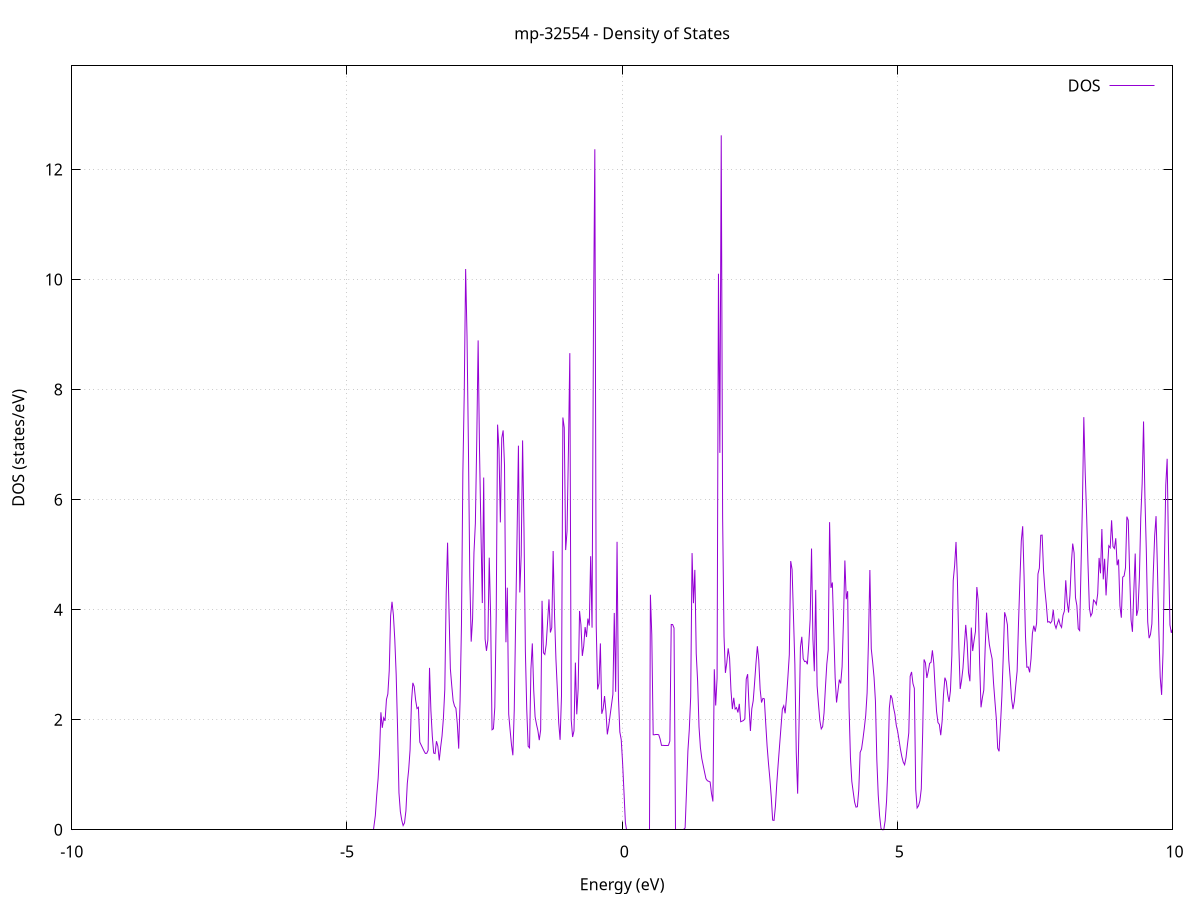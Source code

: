 set title 'mp-32554 - Density of States'
set xlabel 'Energy (eV)'
set ylabel 'DOS (states/eV)'
set grid
set xrange [-10:10]
set yrange [0:13.883]
set xzeroaxis lt -1
set terminal png size 800,600
set output 'mp-32554_dos_gnuplot.png'
plot '-' using 1:2 with lines title 'DOS'
-35.960500 0.000000
-35.935300 0.000000
-35.910000 0.000000
-35.884800 0.000000
-35.859500 0.000000
-35.834300 0.000000
-35.809100 0.000000
-35.783800 0.000000
-35.758600 0.000000
-35.733300 0.000000
-35.708100 0.000000
-35.682800 0.000000
-35.657600 0.000000
-35.632400 0.000000
-35.607100 0.000000
-35.581900 0.000000
-35.556600 0.000000
-35.531400 0.000000
-35.506200 0.000000
-35.480900 0.000000
-35.455700 0.000000
-35.430400 0.000000
-35.405200 0.000000
-35.379900 0.000000
-35.354700 0.000000
-35.329500 0.000000
-35.304200 0.000000
-35.279000 0.000000
-35.253700 0.000000
-35.228500 0.000000
-35.203300 0.000000
-35.178000 0.000000
-35.152800 0.000000
-35.127500 0.000000
-35.102300 0.000000
-35.077100 0.000000
-35.051800 0.000000
-35.026600 0.000000
-35.001300 0.000000
-34.976100 0.000000
-34.950800 0.000000
-34.925600 0.000000
-34.900400 0.000000
-34.875100 0.000000
-34.849900 0.000000
-34.824600 0.000000
-34.799400 0.000000
-34.774200 0.000000
-34.748900 0.000000
-34.723700 0.000000
-34.698400 0.000000
-34.673200 0.000000
-34.647900 0.000000
-34.622700 0.000000
-34.597500 0.000000
-34.572200 0.000000
-34.547000 0.000000
-34.521700 0.000000
-34.496500 0.000000
-34.471300 0.000000
-34.446000 0.000000
-34.420800 0.000000
-34.395500 0.000000
-34.370300 0.000000
-34.345100 0.000000
-34.319800 0.000000
-34.294600 0.000000
-34.269300 0.000000
-34.244100 0.000000
-34.218800 0.000000
-34.193600 0.000000
-34.168400 0.000000
-34.143100 0.000000
-34.117900 0.000000
-34.092600 0.000000
-34.067400 0.000000
-34.042200 0.000000
-34.016900 0.000000
-33.991700 0.000000
-33.966400 0.000000
-33.941200 0.000000
-33.915900 0.000000
-33.890700 0.000000
-33.865500 0.000000
-33.840200 0.000000
-33.815000 0.000000
-33.789700 0.000000
-33.764500 0.000000
-33.739300 0.000000
-33.714000 0.000000
-33.688800 0.000000
-33.663500 0.000000
-33.638300 0.000000
-33.613100 0.000000
-33.587800 0.000000
-33.562600 0.000000
-33.537300 0.000000
-33.512100 0.000000
-33.486800 0.000000
-33.461600 0.000000
-33.436400 0.000000
-33.411100 0.000000
-33.385900 0.000000
-33.360600 0.000000
-33.335400 0.000000
-33.310200 0.000000
-33.284900 0.000000
-33.259700 0.000000
-33.234400 0.000000
-33.209200 0.000000
-33.183900 0.000000
-33.158700 0.000000
-33.133500 0.000000
-33.108200 0.000000
-33.083000 0.000000
-33.057700 0.000000
-33.032500 0.000000
-33.007300 0.000000
-32.982000 0.000000
-32.956800 0.000000
-32.931500 0.000000
-32.906300 0.000000
-32.881100 0.000000
-32.855800 0.000000
-32.830600 0.000000
-32.805300 0.000000
-32.780100 0.000000
-32.754800 0.000000
-32.729600 0.000000
-32.704400 0.000000
-32.679100 0.000000
-32.653900 0.000000
-32.628600 0.000000
-32.603400 0.000000
-32.578200 0.000000
-32.552900 0.000000
-32.527700 0.000000
-32.502400 0.000000
-32.477200 0.000000
-32.451900 0.000000
-32.426700 0.000000
-32.401500 0.000000
-32.376200 0.000000
-32.351000 0.000000
-32.325700 0.000000
-32.300500 0.000000
-32.275300 0.000000
-32.250000 0.000000
-32.224800 0.000000
-32.199500 0.000000
-32.174300 0.000000
-32.149100 0.000000
-32.123800 0.000000
-32.098600 0.000000
-32.073300 0.000000
-32.048100 0.000000
-32.022800 0.000000
-31.997600 0.000000
-31.972400 0.000000
-31.947100 0.000000
-31.921900 0.000000
-31.896600 0.000000
-31.871400 0.000000
-31.846200 0.000000
-31.820900 0.000000
-31.795700 0.000000
-31.770400 0.000000
-31.745200 0.000000
-31.719900 0.000000
-31.694700 0.000000
-31.669500 0.000000
-31.644200 0.000000
-31.619000 0.000000
-31.593700 0.000000
-31.568500 0.000000
-31.543300 0.000000
-31.518000 0.000000
-31.492800 0.000000
-31.467500 0.000000
-31.442300 0.000000
-31.417100 0.000000
-31.391800 0.000000
-31.366600 0.000000
-31.341300 0.000000
-31.316100 0.000000
-31.290800 0.000000
-31.265600 0.000000
-31.240400 0.000000
-31.215100 0.000000
-31.189900 0.000000
-31.164600 0.000000
-31.139400 0.000000
-31.114200 0.000000
-31.088900 0.000000
-31.063700 0.000000
-31.038400 0.000000
-31.013200 0.000000
-30.987900 0.000000
-30.962700 0.000000
-30.937500 0.000000
-30.912200 0.000000
-30.887000 0.000000
-30.861700 0.000000
-30.836500 0.000000
-30.811300 0.000000
-30.786000 0.000000
-30.760800 0.000000
-30.735500 0.000000
-30.710300 0.000000
-30.685100 0.000000
-30.659800 0.000000
-30.634600 0.000000
-30.609300 0.000000
-30.584100 0.000000
-30.558800 0.000000
-30.533600 0.000000
-30.508400 0.000000
-30.483100 0.000000
-30.457900 0.000000
-30.432600 0.000000
-30.407400 0.000000
-30.382200 0.000000
-30.356900 0.000000
-30.331700 0.000000
-30.306400 0.000000
-30.281200 0.000000
-30.255900 0.000000
-30.230700 0.000000
-30.205500 0.000000
-30.180200 0.000000
-30.155000 0.000000
-30.129700 0.000000
-30.104500 0.000000
-30.079300 0.000000
-30.054000 0.000000
-30.028800 0.000000
-30.003500 0.000000
-29.978300 0.000000
-29.953100 0.000000
-29.927800 0.000000
-29.902600 0.000000
-29.877300 0.000000
-29.852100 0.000000
-29.826800 0.000000
-29.801600 0.000000
-29.776400 0.000000
-29.751100 0.000000
-29.725900 0.000000
-29.700600 0.000000
-29.675400 0.000000
-29.650200 0.000000
-29.624900 0.000000
-29.599700 0.000000
-29.574400 0.000000
-29.549200 0.000000
-29.523900 0.000000
-29.498700 0.000000
-29.473500 0.000000
-29.448200 0.000000
-29.423000 0.000000
-29.397700 0.000000
-29.372500 0.000000
-29.347300 0.000000
-29.322000 0.000000
-29.296800 0.000000
-29.271500 0.000000
-29.246300 0.000000
-29.221100 0.000000
-29.195800 0.000000
-29.170600 0.000000
-29.145300 0.000000
-29.120100 0.000000
-29.094800 0.000000
-29.069600 0.000000
-29.044400 0.000000
-29.019100 0.000000
-28.993900 0.000000
-28.968600 0.000000
-28.943400 0.000000
-28.918200 0.000000
-28.892900 0.000000
-28.867700 0.000000
-28.842400 0.000000
-28.817200 0.000000
-28.791900 0.000000
-28.766700 0.000000
-28.741500 0.000000
-28.716200 0.000000
-28.691000 0.000000
-28.665700 0.000000
-28.640500 0.000000
-28.615300 0.000000
-28.590000 0.000000
-28.564800 0.000000
-28.539500 0.000000
-28.514300 0.000000
-28.489100 0.000000
-28.463800 0.000000
-28.438600 0.000000
-28.413300 0.000000
-28.388100 0.000000
-28.362800 0.000000
-28.337600 0.000000
-28.312400 0.000000
-28.287100 0.000000
-28.261900 0.000000
-28.236600 0.000000
-28.211400 0.000000
-28.186200 0.000000
-28.160900 0.000000
-28.135700 0.000000
-28.110400 0.000000
-28.085200 0.000000
-28.059900 0.000000
-28.034700 0.000000
-28.009500 0.000000
-27.984200 0.000000
-27.959000 0.000000
-27.933700 0.000000
-27.908500 0.000000
-27.883300 0.000000
-27.858000 0.000000
-27.832800 0.000000
-27.807500 0.000000
-27.782300 0.000000
-27.757100 0.000000
-27.731800 0.000000
-27.706600 0.000000
-27.681300 0.000000
-27.656100 0.000000
-27.630800 0.000000
-27.605600 0.000000
-27.580400 0.000000
-27.555100 0.000000
-27.529900 0.000000
-27.504600 0.000000
-27.479400 0.000000
-27.454200 0.000000
-27.428900 0.000000
-27.403700 0.000000
-27.378400 0.000000
-27.353200 0.000000
-27.327900 0.000000
-27.302700 0.000000
-27.277500 0.000000
-27.252200 0.000000
-27.227000 0.000000
-27.201700 0.000000
-27.176500 0.000000
-27.151300 0.000000
-27.126000 0.000000
-27.100800 0.000000
-27.075500 0.000000
-27.050300 0.000000
-27.025100 0.000000
-26.999800 0.000000
-26.974600 0.000000
-26.949300 0.000000
-26.924100 0.000000
-26.898800 0.000000
-26.873600 0.000000
-26.848400 0.000000
-26.823100 0.000000
-26.797900 0.000000
-26.772600 0.000000
-26.747400 0.000000
-26.722200 0.000000
-26.696900 0.000000
-26.671700 0.000000
-26.646400 0.000000
-26.621200 0.000000
-26.595900 0.000000
-26.570700 0.000000
-26.545500 0.000000
-26.520200 0.000000
-26.495000 0.000000
-26.469700 0.000000
-26.444500 0.000000
-26.419300 0.000000
-26.394000 0.000000
-26.368800 0.000000
-26.343500 0.000000
-26.318300 0.000000
-26.293100 0.000000
-26.267800 0.000000
-26.242600 0.000000
-26.217300 0.000000
-26.192100 0.000000
-26.166800 0.000000
-26.141600 0.000000
-26.116400 0.000000
-26.091100 0.000000
-26.065900 0.000000
-26.040600 0.000000
-26.015400 0.000000
-25.990200 0.000000
-25.964900 0.000000
-25.939700 0.000000
-25.914400 0.000000
-25.889200 0.000000
-25.863900 0.000000
-25.838700 0.000000
-25.813500 0.000000
-25.788200 0.000000
-25.763000 0.000000
-25.737700 0.000000
-25.712500 0.000000
-25.687300 0.000000
-25.662000 0.000000
-25.636800 0.000000
-25.611500 0.000000
-25.586300 0.000000
-25.561100 0.000000
-25.535800 0.000000
-25.510600 0.000000
-25.485300 0.000000
-25.460100 0.000000
-25.434800 0.000000
-25.409600 0.000000
-25.384400 0.000000
-25.359100 0.000000
-25.333900 0.000000
-25.308600 0.000000
-25.283400 0.000000
-25.258200 0.000000
-25.232900 0.000000
-25.207700 0.000000
-25.182400 0.000000
-25.157200 0.000000
-25.131900 0.000000
-25.106700 0.000000
-25.081500 0.000000
-25.056200 0.000000
-25.031000 0.000000
-25.005700 0.000000
-24.980500 0.000000
-24.955300 0.000000
-24.930000 0.000000
-24.904800 0.000000
-24.879500 0.000000
-24.854300 0.000000
-24.829100 0.000000
-24.803800 0.000000
-24.778600 0.000000
-24.753300 0.000000
-24.728100 0.000000
-24.702800 0.000000
-24.677600 0.000000
-24.652400 0.000000
-24.627100 0.000000
-24.601900 0.000000
-24.576600 0.000000
-24.551400 0.000000
-24.526200 0.000000
-24.500900 0.000000
-24.475700 0.000000
-24.450400 0.000000
-24.425200 0.000000
-24.399900 0.000000
-24.374700 0.000000
-24.349500 0.000000
-24.324200 0.000000
-24.299000 0.000000
-24.273700 0.000000
-24.248500 0.000000
-24.223300 0.000000
-24.198000 0.000000
-24.172800 0.000000
-24.147500 0.000000
-24.122300 0.000000
-24.097100 0.000000
-24.071800 0.000000
-24.046600 0.000000
-24.021300 0.000000
-23.996100 0.000000
-23.970800 0.000000
-23.945600 0.000000
-23.920400 0.000000
-23.895100 0.000000
-23.869900 0.000000
-23.844600 0.000000
-23.819400 0.000000
-23.794200 0.000000
-23.768900 0.000000
-23.743700 0.000000
-23.718400 0.000000
-23.693200 0.000000
-23.667900 0.000000
-23.642700 0.000000
-23.617500 0.000000
-23.592200 0.000000
-23.567000 0.000000
-23.541700 0.000000
-23.516500 0.000000
-23.491300 0.000000
-23.466000 0.000000
-23.440800 0.000000
-23.415500 0.000000
-23.390300 0.000000
-23.365100 0.000000
-23.339800 0.000000
-23.314600 0.000000
-23.289300 0.000000
-23.264100 0.000000
-23.238800 0.000000
-23.213600 0.000000
-23.188400 0.000000
-23.163100 0.000000
-23.137900 0.000000
-23.112600 0.000000
-23.087400 0.000000
-23.062200 0.000000
-23.036900 0.000000
-23.011700 0.000000
-22.986400 0.000000
-22.961200 0.000000
-22.935900 0.000000
-22.910700 0.000000
-22.885500 0.000000
-22.860200 0.000000
-22.835000 0.000000
-22.809700 0.000000
-22.784500 0.000000
-22.759300 0.000000
-22.734000 0.000000
-22.708800 0.000000
-22.683500 0.000000
-22.658300 0.000000
-22.633100 0.000000
-22.607800 0.000000
-22.582600 0.000000
-22.557300 0.000000
-22.532100 0.000000
-22.506800 0.000000
-22.481600 0.000000
-22.456400 0.000000
-22.431100 0.000000
-22.405900 0.000000
-22.380600 0.000000
-22.355400 0.000000
-22.330200 0.000000
-22.304900 0.000000
-22.279700 0.000000
-22.254400 0.000000
-22.229200 0.000000
-22.203900 0.000000
-22.178700 0.000000
-22.153500 0.000000
-22.128200 0.000000
-22.103000 0.000000
-22.077700 0.000000
-22.052500 0.000000
-22.027300 0.000000
-22.002000 0.000000
-21.976800 0.000000
-21.951500 0.000000
-21.926300 0.000000
-21.901100 0.000000
-21.875800 0.000000
-21.850600 0.000000
-21.825300 0.000000
-21.800100 0.000000
-21.774800 0.000000
-21.749600 0.000000
-21.724400 0.000000
-21.699100 0.000000
-21.673900 0.000000
-21.648600 0.000000
-21.623400 0.000000
-21.598200 0.000000
-21.572900 0.000000
-21.547700 0.000000
-21.522400 0.000000
-21.497200 0.000000
-21.471900 0.000000
-21.446700 0.000000
-21.421500 0.000000
-21.396200 0.000000
-21.371000 0.000000
-21.345700 0.000000
-21.320500 0.000000
-21.295300 0.000000
-21.270000 0.000000
-21.244800 0.000000
-21.219500 0.000000
-21.194300 0.000000
-21.169100 0.000000
-21.143800 0.000000
-21.118600 0.000000
-21.093300 0.000000
-21.068100 0.000000
-21.042800 0.000000
-21.017600 0.000000
-20.992400 0.000000
-20.967100 0.000000
-20.941900 0.000000
-20.916600 0.000000
-20.891400 0.000000
-20.866200 0.000000
-20.840900 0.000000
-20.815700 0.000000
-20.790400 0.000000
-20.765200 0.000000
-20.739900 0.000000
-20.714700 0.000000
-20.689500 0.000000
-20.664200 0.000000
-20.639000 0.000000
-20.613700 0.000000
-20.588500 0.000000
-20.563300 0.000000
-20.538000 0.000000
-20.512800 0.000000
-20.487500 0.000000
-20.462300 0.000000
-20.437100 0.000000
-20.411800 0.000000
-20.386600 0.000000
-20.361300 0.000000
-20.336100 0.000000
-20.310800 0.000000
-20.285600 0.000000
-20.260400 0.000000
-20.235100 0.000000
-20.209900 0.000000
-20.184600 0.000000
-20.159400 0.000000
-20.134200 0.000000
-20.108900 0.000000
-20.083700 0.000000
-20.058400 0.000000
-20.033200 0.000000
-20.007900 0.000000
-19.982700 0.000000
-19.957500 0.000000
-19.932200 0.000000
-19.907000 0.000000
-19.881700 0.000000
-19.856500 0.000000
-19.831300 0.000000
-19.806000 0.000000
-19.780800 0.000000
-19.755500 0.000000
-19.730300 0.000000
-19.705100 0.000000
-19.679800 0.000000
-19.654600 0.000000
-19.629300 0.000000
-19.604100 0.000000
-19.578800 0.000000
-19.553600 0.000000
-19.528400 0.000000
-19.503100 0.000000
-19.477900 0.000000
-19.452600 0.000000
-19.427400 0.000000
-19.402200 0.000000
-19.376900 0.000000
-19.351700 0.000000
-19.326400 0.000000
-19.301200 0.000000
-19.275900 0.000000
-19.250700 0.000000
-19.225500 0.000000
-19.200200 0.000000
-19.175000 0.000000
-19.149700 0.000000
-19.124500 0.000000
-19.099300 0.000000
-19.074000 0.000000
-19.048800 0.000000
-19.023500 0.000000
-18.998300 0.000000
-18.973100 0.000000
-18.947800 0.000000
-18.922600 0.000000
-18.897300 0.000000
-18.872100 0.000000
-18.846800 0.000000
-18.821600 0.000000
-18.796400 0.000000
-18.771100 0.000000
-18.745900 0.000000
-18.720600 0.000000
-18.695400 0.000000
-18.670200 0.000000
-18.644900 0.000000
-18.619700 0.000000
-18.594400 0.000000
-18.569200 0.000000
-18.543900 0.000000
-18.518700 0.000000
-18.493500 0.000000
-18.468200 0.000000
-18.443000 0.000000
-18.417700 0.000000
-18.392500 0.000000
-18.367300 0.000000
-18.342000 0.000000
-18.316800 0.000000
-18.291500 0.000000
-18.266300 0.000000
-18.241100 0.000000
-18.215800 0.000000
-18.190600 0.000000
-18.165300 0.000000
-18.140100 0.000000
-18.114800 0.000000
-18.089600 0.000000
-18.064400 0.000000
-18.039100 0.000000
-18.013900 0.000000
-17.988600 0.000000
-17.963400 0.000000
-17.938200 0.000000
-17.912900 0.000000
-17.887700 0.000000
-17.862400 0.000000
-17.837200 0.000000
-17.811900 0.000000
-17.786700 0.000000
-17.761500 0.000000
-17.736200 0.000000
-17.711000 0.000000
-17.685700 0.000000
-17.660500 0.000000
-17.635300 0.000000
-17.610000 0.000000
-17.584800 0.000000
-17.559500 0.000000
-17.534300 0.000000
-17.509100 0.000000
-17.483800 0.000000
-17.458600 0.000000
-17.433300 0.000000
-17.408100 0.000000
-17.382800 0.000000
-17.357600 0.000000
-17.332400 0.000000
-17.307100 0.000000
-17.281900 0.000000
-17.256600 0.000000
-17.231400 0.000000
-17.206200 0.000000
-17.180900 0.000000
-17.155700 0.000000
-17.130400 0.000000
-17.105200 0.000000
-17.079900 0.000000
-17.054700 0.000000
-17.029500 0.000000
-17.004200 0.000000
-16.979000 0.000000
-16.953700 0.000000
-16.928500 0.000000
-16.903300 0.000000
-16.878000 0.000000
-16.852800 0.000000
-16.827500 0.000000
-16.802300 0.000000
-16.777100 0.000000
-16.751800 0.000000
-16.726600 0.000000
-16.701300 0.000000
-16.676100 0.000000
-16.650800 0.000000
-16.625600 0.000000
-16.600400 0.000000
-16.575100 0.000000
-16.549900 0.000000
-16.524600 0.000000
-16.499400 0.000000
-16.474200 0.000000
-16.448900 0.000000
-16.423700 0.000000
-16.398400 0.000000
-16.373200 0.000000
-16.347900 0.000000
-16.322700 0.000000
-16.297500 0.000000
-16.272200 0.000000
-16.247000 0.000000
-16.221700 0.000000
-16.196500 0.000000
-16.171300 0.000000
-16.146000 0.000000
-16.120800 0.000000
-16.095500 0.000000
-16.070300 0.000000
-16.045100 0.000000
-16.019800 0.000000
-15.994600 0.000000
-15.969300 0.000000
-15.944100 0.000000
-15.918800 0.000000
-15.893600 0.000000
-15.868400 0.000000
-15.843100 0.000000
-15.817900 0.000000
-15.792600 0.000000
-15.767400 0.000000
-15.742200 0.000000
-15.716900 0.000000
-15.691700 0.000000
-15.666400 0.000000
-15.641200 0.000000
-15.615900 0.000000
-15.590700 0.000000
-15.565500 0.000000
-15.540200 0.000000
-15.515000 0.000000
-15.489700 0.000000
-15.464500 0.000000
-15.439300 0.000000
-15.414000 0.000000
-15.388800 0.000000
-15.363500 0.000000
-15.338300 0.000000
-15.313100 0.000000
-15.287800 0.000000
-15.262600 0.000000
-15.237300 0.000000
-15.212100 0.000000
-15.186800 0.000000
-15.161600 0.000000
-15.136400 0.000000
-15.111100 0.000000
-15.085900 0.000000
-15.060600 0.000000
-15.035400 0.000000
-15.010200 0.000000
-14.984900 0.000000
-14.959700 0.000000
-14.934400 0.000000
-14.909200 0.000000
-14.883900 0.000000
-14.858700 0.000000
-14.833500 0.000000
-14.808200 0.000000
-14.783000 0.000000
-14.757700 0.000000
-14.732500 0.000000
-14.707300 0.000000
-14.682000 0.000000
-14.656800 0.000000
-14.631500 0.000000
-14.606300 0.000000
-14.581100 0.000000
-14.555800 0.000000
-14.530600 0.000000
-14.505300 0.000000
-14.480100 0.000000
-14.454800 0.000000
-14.429600 0.000000
-14.404400 0.000000
-14.379100 0.000000
-14.353900 0.000000
-14.328600 0.000000
-14.303400 0.000000
-14.278200 0.000000
-14.252900 0.000000
-14.227700 0.000000
-14.202400 0.000000
-14.177200 0.000000
-14.151900 0.000000
-14.126700 0.000000
-14.101500 0.000000
-14.076200 0.000000
-14.051000 0.000000
-14.025700 0.000000
-14.000500 0.000000
-13.975300 0.000000
-13.950000 0.000000
-13.924800 0.000000
-13.899500 0.000000
-13.874300 0.000000
-13.849100 0.000000
-13.823800 0.000000
-13.798600 0.000000
-13.773300 0.000000
-13.748100 0.000000
-13.722800 0.000000
-13.697600 0.000000
-13.672400 0.000000
-13.647100 0.000000
-13.621900 0.000000
-13.596600 0.000000
-13.571400 0.000000
-13.546200 0.000000
-13.520900 0.000000
-13.495700 0.000000
-13.470400 0.000000
-13.445200 0.000000
-13.419900 0.000000
-13.394700 0.000000
-13.369500 0.000000
-13.344200 0.000000
-13.319000 0.000000
-13.293700 0.000000
-13.268500 0.000000
-13.243300 0.000000
-13.218000 0.000000
-13.192800 0.000000
-13.167500 0.000000
-13.142300 0.000000
-13.117100 0.000000
-13.091800 0.000000
-13.066600 0.000000
-13.041300 0.000000
-13.016100 0.000000
-12.990800 0.000000
-12.965600 0.000000
-12.940400 0.000000
-12.915100 0.000000
-12.889900 0.000000
-12.864600 0.000000
-12.839400 0.000000
-12.814200 0.000000
-12.788900 0.000000
-12.763700 0.000000
-12.738400 0.000000
-12.713200 0.000000
-12.687900 0.000000
-12.662700 0.000000
-12.637500 0.000000
-12.612200 0.000000
-12.587000 0.000000
-12.561700 0.000000
-12.536500 0.000000
-12.511300 0.000000
-12.486000 0.000000
-12.460800 0.000000
-12.435500 0.111700
-12.410300 1.864800
-12.385100 2.436200
-12.359800 2.492300
-12.334600 2.859400
-12.309300 3.369300
-12.284100 4.070600
-12.258800 6.074200
-12.233600 7.599200
-12.208400 7.667000
-12.183100 0.000000
-12.157900 0.000000
-12.132600 0.000000
-12.107400 0.000000
-12.082200 3.568400
-12.056900 8.346600
-12.031700 7.286900
-12.006400 6.927700
-11.981200 5.226400
-11.955900 3.032000
-11.930700 1.957800
-11.905500 1.642200
-11.880200 1.343600
-11.855000 0.376800
-11.829700 0.000000
-11.804500 0.000000
-11.779300 0.508200
-11.754000 1.849600
-11.728800 8.072700
-11.703500 5.821300
-11.678300 3.586400
-11.653100 3.148000
-11.627800 3.041100
-11.602600 2.549800
-11.577300 4.659700
-11.552100 5.685800
-11.526800 5.573300
-11.501600 6.121100
-11.476400 8.199900
-11.451100 14.061200
-11.425900 8.621300
-11.400600 0.000000
-11.375400 0.000000
-11.350200 0.000000
-11.324900 0.000000
-11.299700 0.000000
-11.274400 0.000000
-11.249200 0.000000
-11.223900 0.000000
-11.198700 0.000000
-11.173500 0.000000
-11.148200 0.000000
-11.123000 24.514100
-11.097700 1.486300
-11.072500 0.000000
-11.047300 0.000000
-11.022000 0.000000
-10.996800 0.000000
-10.971500 0.000000
-10.946300 0.000000
-10.921100 0.000000
-10.895800 0.000000
-10.870600 0.000000
-10.845300 0.000000
-10.820100 0.000000
-10.794800 0.000000
-10.769600 0.000000
-10.744400 0.000000
-10.719100 0.000000
-10.693900 0.000000
-10.668600 0.000000
-10.643400 0.000000
-10.618200 0.000000
-10.592900 0.000000
-10.567700 0.000000
-10.542400 0.000000
-10.517200 0.000000
-10.491900 0.000000
-10.466700 0.000000
-10.441500 0.000000
-10.416200 0.000000
-10.391000 0.000000
-10.365700 0.000000
-10.340500 0.000000
-10.315300 0.000000
-10.290000 0.000000
-10.264800 0.000000
-10.239500 0.000000
-10.214300 0.000000
-10.189100 0.000000
-10.163800 0.000000
-10.138600 0.000000
-10.113300 0.000000
-10.088100 0.000000
-10.062800 0.000000
-10.037600 0.000000
-10.012400 0.000000
-9.987100 0.000000
-9.961900 0.000000
-9.936600 0.000000
-9.911400 0.000000
-9.886200 0.000000
-9.860900 0.000000
-9.835700 0.000000
-9.810400 0.000000
-9.785200 0.000000
-9.759900 0.000000
-9.734700 0.000000
-9.709500 0.000000
-9.684200 0.000000
-9.659000 0.000000
-9.633700 0.000000
-9.608500 0.000000
-9.583300 0.000000
-9.558000 0.000000
-9.532800 0.000000
-9.507500 0.000000
-9.482300 0.000000
-9.457100 0.000000
-9.431800 0.000000
-9.406600 0.000000
-9.381300 0.000000
-9.356100 0.000000
-9.330800 0.000000
-9.305600 0.000000
-9.280400 0.000000
-9.255100 0.000000
-9.229900 0.000000
-9.204600 0.000000
-9.179400 0.000000
-9.154200 0.000000
-9.128900 0.000000
-9.103700 0.000000
-9.078400 0.000000
-9.053200 0.000000
-9.027900 0.000000
-9.002700 0.000000
-8.977500 0.000000
-8.952200 0.000000
-8.927000 0.000000
-8.901700 0.000000
-8.876500 0.000000
-8.851300 0.000000
-8.826000 0.000000
-8.800800 0.000000
-8.775500 0.000000
-8.750300 0.000000
-8.725100 0.000000
-8.699800 0.000000
-8.674600 0.000000
-8.649300 0.000000
-8.624100 0.000000
-8.598800 0.000000
-8.573600 0.000000
-8.548400 0.000000
-8.523100 0.000000
-8.497900 0.000000
-8.472600 0.000000
-8.447400 0.000000
-8.422200 0.000000
-8.396900 0.000000
-8.371700 0.000000
-8.346400 0.000000
-8.321200 0.000000
-8.295900 0.000000
-8.270700 0.000000
-8.245500 0.000000
-8.220200 0.000000
-8.195000 0.000000
-8.169700 0.000000
-8.144500 0.000000
-8.119300 0.000000
-8.094000 0.000000
-8.068800 0.000000
-8.043500 0.000000
-8.018300 0.000000
-7.993100 0.000000
-7.967800 0.000000
-7.942600 0.000000
-7.917300 0.000000
-7.892100 0.000000
-7.866800 0.000000
-7.841600 0.000000
-7.816400 0.000000
-7.791100 0.000000
-7.765900 0.000000
-7.740600 0.000000
-7.715400 0.000000
-7.690200 0.000000
-7.664900 0.000000
-7.639700 0.000000
-7.614400 0.000000
-7.589200 0.000000
-7.563900 0.000000
-7.538700 0.000000
-7.513500 0.000000
-7.488200 0.000000
-7.463000 0.000000
-7.437700 0.000000
-7.412500 0.000000
-7.387300 0.000000
-7.362000 0.000000
-7.336800 0.000000
-7.311500 0.000000
-7.286300 0.000000
-7.261100 0.000000
-7.235800 0.000000
-7.210600 0.000000
-7.185300 0.000000
-7.160100 0.000000
-7.134800 0.000000
-7.109600 0.000000
-7.084400 0.000000
-7.059100 0.000000
-7.033900 0.000000
-7.008600 0.000000
-6.983400 0.000000
-6.958200 0.000000
-6.932900 0.000000
-6.907700 0.000000
-6.882400 0.000000
-6.857200 0.000000
-6.831900 0.000000
-6.806700 0.000000
-6.781500 0.000000
-6.756200 0.000000
-6.731000 0.000000
-6.705700 0.000000
-6.680500 0.000000
-6.655300 0.000000
-6.630000 0.000000
-6.604800 0.000000
-6.579500 0.000000
-6.554300 0.000000
-6.529100 0.000000
-6.503800 0.000000
-6.478600 0.000000
-6.453300 0.000000
-6.428100 0.000000
-6.402800 0.000000
-6.377600 0.000000
-6.352400 0.000000
-6.327100 0.000000
-6.301900 0.000000
-6.276600 0.000000
-6.251400 0.000000
-6.226200 0.000000
-6.200900 0.000000
-6.175700 0.000000
-6.150400 0.000000
-6.125200 0.000000
-6.099900 0.000000
-6.074700 0.000000
-6.049500 0.000000
-6.024200 0.000000
-5.999000 0.000000
-5.973700 0.000000
-5.948500 0.000000
-5.923300 0.000000
-5.898000 0.000000
-5.872800 0.000000
-5.847500 0.000000
-5.822300 0.000000
-5.797100 0.000000
-5.771800 0.000000
-5.746600 0.000000
-5.721300 0.000000
-5.696100 0.000000
-5.670800 0.000000
-5.645600 0.000000
-5.620400 0.000000
-5.595100 0.000000
-5.569900 0.000000
-5.544600 0.000000
-5.519400 0.000000
-5.494200 0.000000
-5.468900 0.000000
-5.443700 0.000000
-5.418400 0.000000
-5.393200 0.000000
-5.367900 0.000000
-5.342700 0.000000
-5.317500 0.000000
-5.292200 0.000000
-5.267000 0.000000
-5.241700 0.000000
-5.216500 0.000000
-5.191300 0.000000
-5.166000 0.000000
-5.140800 0.000000
-5.115500 0.000000
-5.090300 0.000000
-5.065100 0.000000
-5.039800 0.000000
-5.014600 0.000000
-4.989300 0.000000
-4.964100 0.000000
-4.938800 0.000000
-4.913600 0.000000
-4.888400 0.000000
-4.863100 0.000000
-4.837900 0.000000
-4.812600 0.000000
-4.787400 0.000000
-4.762200 0.000000
-4.736900 0.000000
-4.711700 0.000000
-4.686400 0.000000
-4.661200 0.000000
-4.635900 0.000000
-4.610700 0.000000
-4.585500 0.000000
-4.560200 0.000000
-4.535000 0.000000
-4.509700 0.000000
-4.484500 0.257000
-4.459300 0.627900
-4.434000 0.929200
-4.408800 1.382300
-4.383500 2.135300
-4.358300 1.852700
-4.333100 2.034600
-4.307800 1.979100
-4.282600 2.367800
-4.257300 2.467600
-4.232100 2.890900
-4.206800 3.890900
-4.181600 4.143500
-4.156400 3.903500
-4.131100 3.458700
-4.105900 2.822500
-4.080600 1.837500
-4.055400 0.674100
-4.030200 0.331100
-4.004900 0.176000
-3.979700 0.076800
-3.954400 0.125500
-3.929200 0.341200
-3.903900 0.841500
-3.878700 1.091300
-3.853500 1.452100
-3.828200 2.314600
-3.803000 2.670400
-3.777700 2.600400
-3.752500 2.357000
-3.727300 2.202700
-3.702000 2.226100
-3.676800 1.593000
-3.651500 1.539700
-3.626300 1.486400
-3.601100 1.433400
-3.575800 1.387500
-3.550600 1.389700
-3.525300 1.445400
-3.500100 2.942800
-3.474800 2.168100
-3.449600 1.704000
-3.424400 1.394700
-3.399100 1.384900
-3.373900 1.609800
-3.348600 1.519000
-3.323400 1.260800
-3.298200 1.498900
-3.272900 1.702800
-3.247700 2.028500
-3.222400 2.553000
-3.197200 4.282500
-3.171900 5.217900
-3.146700 4.003400
-3.121500 2.927800
-3.096200 2.620200
-3.071000 2.345000
-3.045700 2.248700
-3.020500 2.207700
-2.995300 1.930200
-2.970000 1.475000
-2.944800 2.347800
-2.919500 3.722900
-2.894300 6.482300
-2.869100 7.929000
-2.843800 10.191200
-2.818600 8.967400
-2.793300 6.973000
-2.768100 4.605600
-2.742800 3.418800
-2.717600 3.830500
-2.692400 5.038100
-2.667100 5.565100
-2.641900 7.063600
-2.616600 8.893400
-2.591400 6.883300
-2.566200 5.465400
-2.540900 4.120800
-2.515700 6.401100
-2.490400 3.467800
-2.465200 3.251700
-2.439900 3.446400
-2.414700 4.945400
-2.389500 3.871000
-2.364200 1.817200
-2.339000 1.834700
-2.313700 2.225500
-2.288500 3.874200
-2.263300 7.363500
-2.238000 6.916800
-2.212800 5.586600
-2.187500 7.118700
-2.162300 7.258300
-2.137100 6.616900
-2.111800 3.408100
-2.086600 4.399500
-2.061300 2.101200
-2.036100 1.816200
-2.010800 1.544400
-1.985600 1.354000
-1.960400 2.176500
-1.935100 3.803700
-1.909900 5.313300
-1.884600 6.980000
-1.859400 4.313300
-1.834200 4.992100
-1.808900 7.076400
-1.783700 5.478400
-1.758400 3.245400
-1.733200 2.184900
-1.707900 1.517800
-1.682700 1.489300
-1.657500 2.920200
-1.632200 3.386600
-1.607000 2.543100
-1.581700 2.052700
-1.556500 1.916600
-1.531300 1.805600
-1.506000 1.629000
-1.480800 1.813600
-1.455500 4.161100
-1.430300 3.217000
-1.405100 3.186100
-1.379800 3.367400
-1.354600 3.777700
-1.329300 4.188200
-1.304100 3.585500
-1.278800 3.671800
-1.253600 5.066200
-1.228400 3.900600
-1.203100 3.103800
-1.177900 2.553800
-1.152600 1.945000
-1.127400 1.634100
-1.102200 2.428300
-1.076900 7.492500
-1.051700 7.306800
-1.026400 5.084000
-1.001200 5.428200
-0.975900 6.894600
-0.950700 8.662700
-0.925500 2.000800
-0.900200 1.686300
-0.875000 1.798500
-0.849700 3.038100
-0.824500 2.098300
-0.799300 2.567100
-0.774000 3.976300
-0.748800 3.725600
-0.723500 3.159700
-0.698300 3.337800
-0.673100 3.683800
-0.647800 3.503000
-0.622600 3.838200
-0.597300 3.711000
-0.572100 4.971900
-0.546800 3.673500
-0.521600 9.076100
-0.496400 12.367200
-0.471100 3.711100
-0.445900 2.550500
-0.420600 2.660800
-0.395400 3.387400
-0.370200 2.107900
-0.344900 2.200800
-0.319700 2.429800
-0.294400 2.152500
-0.269200 1.733600
-0.243900 1.889300
-0.218700 2.079700
-0.193500 2.270100
-0.168200 2.460500
-0.143000 3.940600
-0.117700 2.507600
-0.092500 5.233400
-0.067300 2.402700
-0.042000 1.777600
-0.016800 1.639400
0.008500 1.210600
0.033700 0.677800
0.058900 0.130600
0.084200 0.000000
0.109400 0.000000
0.134700 0.000000
0.159900 0.000000
0.185200 0.000000
0.210400 0.000000
0.235600 0.000000
0.260900 0.000000
0.286100 0.000000
0.311400 0.000000
0.336600 0.000000
0.361800 0.000000
0.387100 0.000000
0.412300 0.000000
0.437600 0.000000
0.462800 0.000000
0.488100 0.000000
0.513300 4.271200
0.538500 3.545400
0.563800 1.726800
0.589000 1.726700
0.614300 1.726600
0.639500 1.726600
0.664700 1.726700
0.690000 1.649500
0.715200 1.534400
0.740500 1.534300
0.765700 1.534200
0.790900 1.534200
0.816200 1.534200
0.841400 1.534300
0.866700 1.611900
0.891900 3.731100
0.917200 3.729800
0.942400 3.667000
0.967600 0.000000
0.992900 0.000000
1.018100 0.000000
1.043400 0.000000
1.068600 0.000000
1.093800 0.000000
1.119100 0.000000
1.144300 0.033100
1.169600 0.710600
1.194800 1.433100
1.220100 1.821000
1.245300 2.413200
1.270500 5.028400
1.295800 4.117600
1.321000 4.722800
1.346300 3.200600
1.371500 2.697100
1.396700 1.869800
1.422000 1.494600
1.447200 1.295500
1.472500 1.171000
1.497700 1.046500
1.522900 0.928400
1.548200 0.891200
1.573400 0.880600
1.598700 0.868400
1.623900 0.657000
1.649200 0.514300
1.674400 2.917400
1.699600 2.257900
1.724900 2.756000
1.750100 10.105000
1.775400 6.850200
1.800600 12.621000
1.825800 5.674600
1.851100 3.514100
1.876300 2.851000
1.901600 3.037700
1.926800 3.297100
1.952100 3.116700
1.977300 2.537400
2.002500 2.193000
2.027800 2.398500
2.053000 2.193400
2.078300 2.219700
2.103500 2.131800
2.128700 2.288600
2.154000 1.963200
2.179200 1.974000
2.204500 1.985600
2.229700 2.018100
2.254900 2.738900
2.280200 2.828300
2.305400 2.245000
2.330700 1.796200
2.355900 2.198800
2.381200 2.342400
2.406400 2.668600
2.431600 3.026000
2.456900 3.335800
2.482100 3.082800
2.507400 2.551800
2.532600 2.312700
2.557800 2.387700
2.583100 2.379800
2.608300 1.943300
2.633600 1.524700
2.658800 1.208700
2.684100 0.928300
2.709300 0.597500
2.734500 0.175600
2.759800 0.169900
2.785000 0.425500
2.810300 0.847100
2.835500 1.201000
2.860700 1.531300
2.886000 1.862300
2.911200 2.194200
2.936500 2.254400
2.961700 2.116600
2.986900 2.408900
3.012200 2.780600
3.037400 3.181300
3.062700 4.883400
3.087900 4.731800
3.113200 3.869900
3.138400 3.005000
3.163600 1.399600
3.188900 0.656500
3.214100 1.917500
3.239400 3.318700
3.264600 3.507300
3.289800 3.109200
3.315100 3.056700
3.340300 3.063500
3.365600 3.008100
3.390800 3.368600
3.416100 3.824100
3.441300 5.111700
3.466500 3.466700
3.491800 2.881200
3.517000 4.360000
3.542300 2.618100
3.567500 2.286000
3.592700 1.982500
3.618000 1.833600
3.643200 1.875300
3.668500 2.122800
3.693700 2.586800
3.718900 3.015100
3.744200 3.268300
3.769400 5.590600
3.794700 4.395800
3.819900 4.494300
3.845200 3.606900
3.870400 2.764700
3.895600 2.312900
3.920900 2.515800
3.946100 2.728800
3.971400 2.659000
3.996600 2.965400
4.021800 3.817100
4.047100 4.894600
4.072300 4.190800
4.097600 4.336100
4.122800 2.228700
4.148100 1.316400
4.173300 0.878400
4.198500 0.687400
4.223800 0.502900
4.249000 0.411700
4.274300 0.418800
4.299500 0.724000
4.324700 1.406400
4.350000 1.468000
4.375200 1.647700
4.400500 1.851000
4.425700 2.078500
4.450900 2.487200
4.476200 3.453000
4.501400 4.720500
4.526700 3.289700
4.551900 3.046600
4.577200 2.769800
4.602400 2.338400
4.627600 1.273900
4.652900 0.637600
4.678100 0.254700
4.703400 0.024600
4.728600 0.000000
4.753800 0.002500
4.779100 0.165900
4.804300 0.520000
4.829600 1.134200
4.854800 2.210400
4.880100 2.447400
4.905300 2.388600
4.930500 2.222300
4.955800 2.102800
4.981000 1.899800
5.006300 1.789000
5.031500 1.627700
5.056700 1.464500
5.082000 1.329700
5.107200 1.230500
5.132500 1.181900
5.157700 1.309900
5.182900 1.536300
5.208200 1.760200
5.233400 2.789300
5.258700 2.868400
5.283900 2.658300
5.309200 2.570600
5.334400 0.733300
5.359600 0.396900
5.384900 0.434500
5.410100 0.526700
5.435400 0.744200
5.460600 1.767500
5.485800 3.095500
5.511100 3.033700
5.536300 2.758900
5.561600 2.876600
5.586800 3.025000
5.612100 3.042300
5.637300 3.261700
5.662500 3.022700
5.687800 2.554400
5.713000 2.151000
5.738300 1.949200
5.763500 1.914500
5.788700 1.718400
5.814000 1.972400
5.839200 2.454100
5.864500 2.764600
5.889700 2.694400
5.914900 2.462000
5.940200 2.324600
5.965400 2.526600
5.990700 3.166600
6.015900 4.532500
6.041200 4.803000
6.066400 5.230800
6.091600 4.540500
6.116900 3.363600
6.142100 2.558800
6.167400 2.714100
6.192600 2.936000
6.217800 3.329600
6.243100 3.723100
6.268300 3.409700
6.293600 2.853700
6.318800 2.698800
6.344100 3.674600
6.369300 3.248500
6.394500 3.440400
6.419800 3.603700
6.445000 4.411600
6.470300 4.159300
6.495500 3.032100
6.520700 2.225300
6.546000 2.402600
6.571200 2.537700
6.596500 3.312200
6.621700 3.946500
6.647000 3.595600
6.672200 3.364900
6.697400 3.227200
6.722700 3.105700
6.747900 2.672300
6.773200 2.341200
6.798400 2.023400
6.823600 1.482600
6.848900 1.425800
6.874100 1.895800
6.899400 2.420900
6.924600 3.145400
6.949800 3.952800
6.975100 3.865400
7.000300 3.724400
7.025600 3.079600
7.050800 2.755800
7.076100 2.379700
7.101300 2.193100
7.126500 2.336200
7.151800 2.622500
7.177000 2.884800
7.202300 3.767600
7.227500 4.534100
7.252700 5.251000
7.278000 5.516600
7.303200 4.599400
7.328500 3.523500
7.353700 2.953600
7.379000 2.958800
7.404200 2.860600
7.429400 3.105300
7.454700 3.572700
7.479900 3.708600
7.505200 3.600600
7.530400 3.752800
7.555600 4.649700
7.580900 4.754500
7.606100 5.352100
7.631400 5.355400
7.656600 4.714600
7.681800 4.357100
7.707100 4.098700
7.732300 3.774300
7.757600 3.783300
7.782800 3.756200
7.808100 3.792700
7.833300 3.998600
7.858500 3.736500
7.883800 3.660900
7.909000 3.750600
7.934300 3.822100
7.959500 3.721300
7.984700 3.677100
8.010000 3.896000
8.035200 3.974600
8.060500 4.533800
8.085700 4.143800
8.111000 3.948000
8.136200 4.256900
8.161400 4.825800
8.186700 5.201000
8.211900 5.032200
8.237200 4.218200
8.262400 4.074300
8.287600 3.654100
8.312900 3.620700
8.338100 4.784500
8.363400 5.910700
8.388600 7.499100
8.413800 6.492200
8.439100 5.735400
8.464300 4.833700
8.489600 4.037800
8.514800 3.883100
8.540100 3.937600
8.565300 4.175300
8.590500 4.148400
8.615800 4.094200
8.641000 4.290000
8.666300 4.940600
8.691500 4.661400
8.716700 5.465900
8.742000 4.550500
8.767200 4.925700
8.792500 4.259300
8.817700 4.712800
8.843000 5.160800
8.868200 5.126000
8.893400 5.624500
8.918700 5.149000
8.943900 5.111700
8.969200 5.298600
8.994400 4.807600
9.019600 4.911600
9.044900 4.071800
9.070100 3.854300
9.095400 4.591500
9.120600 4.612200
9.145800 4.758900
9.171100 5.690700
9.196300 5.624400
9.221600 4.652900
9.246800 3.814100
9.272100 3.597300
9.297300 4.338700
9.322500 5.020200
9.347800 3.888700
9.373000 3.999300
9.398300 4.580800
9.423500 5.670000
9.448700 6.293700
9.474000 7.420600
9.499200 6.036200
9.524500 5.070400
9.549700 3.776700
9.575000 3.482000
9.600200 3.549500
9.625400 3.742200
9.650700 4.662400
9.675900 5.343300
9.701200 5.700200
9.726400 4.743800
9.751600 3.633200
9.776900 2.775600
9.802100 2.451100
9.827400 3.205100
9.852600 4.829900
9.877800 6.268200
9.903100 6.742300
9.928300 5.046800
9.953600 3.722800
9.978800 3.579300
10.004100 3.657500
10.029300 3.964900
10.054500 4.234200
10.079800 5.101700
10.105000 5.795200
10.130300 5.739000
10.155500 5.140900
10.180700 5.056700
10.206000 5.599700
10.231200 6.015700
10.256500 5.012300
10.281700 4.082600
10.307000 4.041200
10.332200 4.183000
10.357400 4.325000
10.382700 4.323700
10.407900 4.297500
10.433200 4.591500
10.458400 4.313000
10.483600 3.960200
10.508900 4.327600
10.534100 3.731700
10.559400 3.387300
10.584600 3.175700
10.609800 3.216100
10.635100 4.199600
10.660300 4.736600
10.685600 5.116900
10.710800 5.511600
10.736100 5.335300
10.761300 4.988700
10.786500 4.306700
10.811800 3.550100
10.837000 3.182100
10.862300 3.066500
10.887500 3.332100
10.912700 3.834000
10.938000 4.734100
10.963200 5.236600
10.988500 5.233100
11.013700 5.120200
11.039000 4.733100
11.064200 5.025300
11.089400 5.033300
11.114700 5.075900
11.139900 5.297500
11.165200 5.766400
11.190400 5.459300
11.215600 4.663800
11.240900 3.877700
11.266100 3.568600
11.291400 3.510600
11.316600 3.497500
11.341800 3.364400
11.367100 3.677700
11.392300 4.218100
11.417600 4.553400
11.442800 5.030200
11.468100 5.132600
11.493300 4.975200
11.518500 4.797100
11.543800 4.367300
11.569000 3.951300
11.594300 3.780500
11.619500 4.138000
11.644700 4.697900
11.670000 5.272700
11.695200 4.555400
11.720500 4.309000
11.745700 4.094400
11.771000 4.125900
11.796200 4.196900
11.821400 4.015300
11.846700 3.734500
11.871900 3.705100
11.897200 4.595700
11.922400 4.803300
11.947600 4.099700
11.972900 3.914900
11.998100 4.226500
12.023400 3.823100
12.048600 3.690500
12.073800 1.808600
12.099100 0.785300
12.124300 0.295500
12.149600 0.132300
12.174800 0.068100
12.200100 0.026700
12.225300 0.001500
12.250500 0.000000
12.275800 0.000000
12.301000 0.000000
12.326300 0.000000
12.351500 0.000000
12.376700 0.000000
12.402000 0.000000
12.427200 0.000000
12.452500 0.000000
12.477700 0.000000
12.503000 0.000000
12.528200 0.000000
12.553400 0.000000
12.578700 0.000000
12.603900 0.000000
12.629200 0.000000
12.654400 0.000000
12.679600 0.000000
12.704900 0.000000
12.730100 0.000000
12.755400 0.000000
12.780600 0.000000
12.805800 0.000000
12.831100 0.000000
12.856300 0.000000
12.881600 0.000000
12.906800 0.000000
12.932100 0.000000
12.957300 0.000000
12.982500 0.000000
13.007800 0.000000
13.033000 0.000000
13.058300 0.000000
13.083500 0.000000
13.108700 0.000000
13.134000 0.000000
13.159200 0.000000
13.184500 0.000000
13.209700 0.000000
13.235000 0.000000
13.260200 0.000000
13.285400 0.000000
13.310700 0.000000
13.335900 0.000000
13.361200 0.000000
13.386400 0.000000
13.411600 0.000000
13.436900 0.000000
13.462100 0.000000
13.487400 0.000000
13.512600 0.000000
13.537800 0.000000
13.563100 0.000000
13.588300 0.000000
13.613600 0.000000
13.638800 0.000000
13.664100 0.000000
13.689300 0.000000
13.714500 0.000000
13.739800 0.000000
13.765000 0.000000
13.790300 0.000000
13.815500 0.000000
13.840700 0.000000
13.866000 0.000000
13.891200 0.000000
13.916500 0.000000
13.941700 0.000000
13.967000 0.000000
13.992200 0.000000
14.017400 0.000000
14.042700 0.000000
14.067900 0.000000
14.093200 0.000000
14.118400 0.000000
14.143600 0.000000
14.168900 0.000000
14.194100 0.000000
14.219400 0.000000
14.244600 0.000000
14.269800 0.000000
14.295100 0.000000
14.320300 0.000000
14.345600 0.000000
14.370800 0.000000
14.396100 0.000000
14.421300 0.000000
14.446500 0.000000
14.471800 0.000000
14.497000 0.000000
14.522300 0.000000
e

